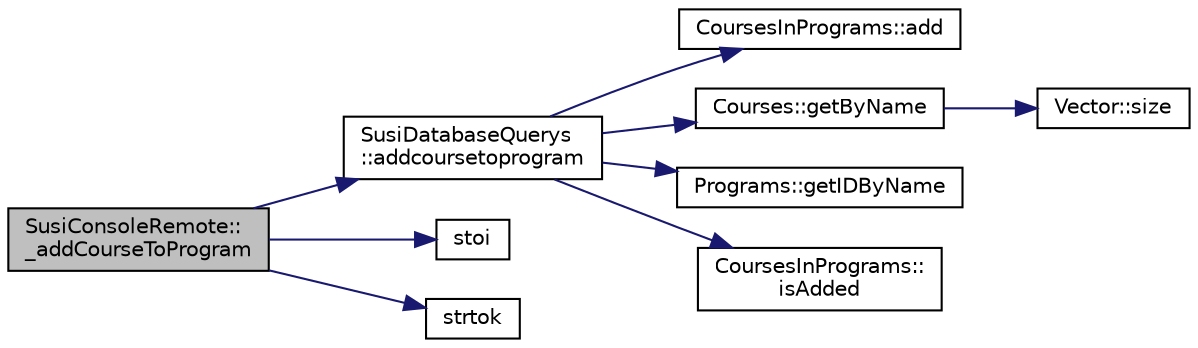 digraph "SusiConsoleRemote::_addCourseToProgram"
{
 // LATEX_PDF_SIZE
  edge [fontname="Helvetica",fontsize="10",labelfontname="Helvetica",labelfontsize="10"];
  node [fontname="Helvetica",fontsize="10",shape=record];
  rankdir="LR";
  Node1 [label="SusiConsoleRemote::\l_addCourseToProgram",height=0.2,width=0.4,color="black", fillcolor="grey75", style="filled", fontcolor="black",tooltip=" "];
  Node1 -> Node2 [color="midnightblue",fontsize="10",style="solid",fontname="Helvetica"];
  Node2 [label="SusiDatabaseQuerys\l::addcoursetoprogram",height=0.2,width=0.4,color="black", fillcolor="white", style="filled",URL="$class_susi_database_querys.html#a883d6fad99b3f1032ea6154c2e71de0f",tooltip=" "];
  Node2 -> Node3 [color="midnightblue",fontsize="10",style="solid",fontname="Helvetica"];
  Node3 [label="CoursesInPrograms::add",height=0.2,width=0.4,color="black", fillcolor="white", style="filled",URL="$class_courses_in_programs.html#a9cfb7bbc7da2b790a55522c4cb2d11f3",tooltip=" "];
  Node2 -> Node4 [color="midnightblue",fontsize="10",style="solid",fontname="Helvetica"];
  Node4 [label="Courses::getByName",height=0.2,width=0.4,color="black", fillcolor="white", style="filled",URL="$class_courses.html#abf9e43df17c17dc597e618e49111ec86",tooltip=" "];
  Node4 -> Node5 [color="midnightblue",fontsize="10",style="solid",fontname="Helvetica"];
  Node5 [label="Vector::size",height=0.2,width=0.4,color="black", fillcolor="white", style="filled",URL="$class_vector.html#a9b439586cd10cb45d002ca9d6e3db43c",tooltip=" "];
  Node2 -> Node6 [color="midnightblue",fontsize="10",style="solid",fontname="Helvetica"];
  Node6 [label="Programs::getIDByName",height=0.2,width=0.4,color="black", fillcolor="white", style="filled",URL="$class_programs.html#a38465cc0fe94193aa430608787393143",tooltip=" "];
  Node2 -> Node7 [color="midnightblue",fontsize="10",style="solid",fontname="Helvetica"];
  Node7 [label="CoursesInPrograms::\lisAdded",height=0.2,width=0.4,color="black", fillcolor="white", style="filled",URL="$class_courses_in_programs.html#aeeaba908214b3731f691bad907aef20d",tooltip=" "];
  Node1 -> Node8 [color="midnightblue",fontsize="10",style="solid",fontname="Helvetica"];
  Node8 [label="stoi",height=0.2,width=0.4,color="black", fillcolor="white", style="filled",URL="$string_8cpp.html#ad6c1e4e71b0db829d771e8fc13f4eaca",tooltip=" "];
  Node1 -> Node9 [color="midnightblue",fontsize="10",style="solid",fontname="Helvetica"];
  Node9 [label="strtok",height=0.2,width=0.4,color="black", fillcolor="white", style="filled",URL="$string_8cpp.html#a20b41aab198d591f95d6eb4f49b4ad66",tooltip=" "];
}
